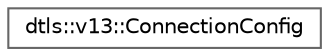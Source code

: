 digraph "Graphical Class Hierarchy"
{
 // LATEX_PDF_SIZE
  bgcolor="transparent";
  edge [fontname=Helvetica,fontsize=10,labelfontname=Helvetica,labelfontsize=10];
  node [fontname=Helvetica,fontsize=10,shape=box,height=0.2,width=0.4];
  rankdir="LR";
  Node0 [id="Node000000",label="dtls::v13::ConnectionConfig",height=0.2,width=0.4,color="grey40", fillcolor="white", style="filled",URL="$structdtls_1_1v13_1_1ConnectionConfig.html",tooltip="Connection configuration parameters."];
}
